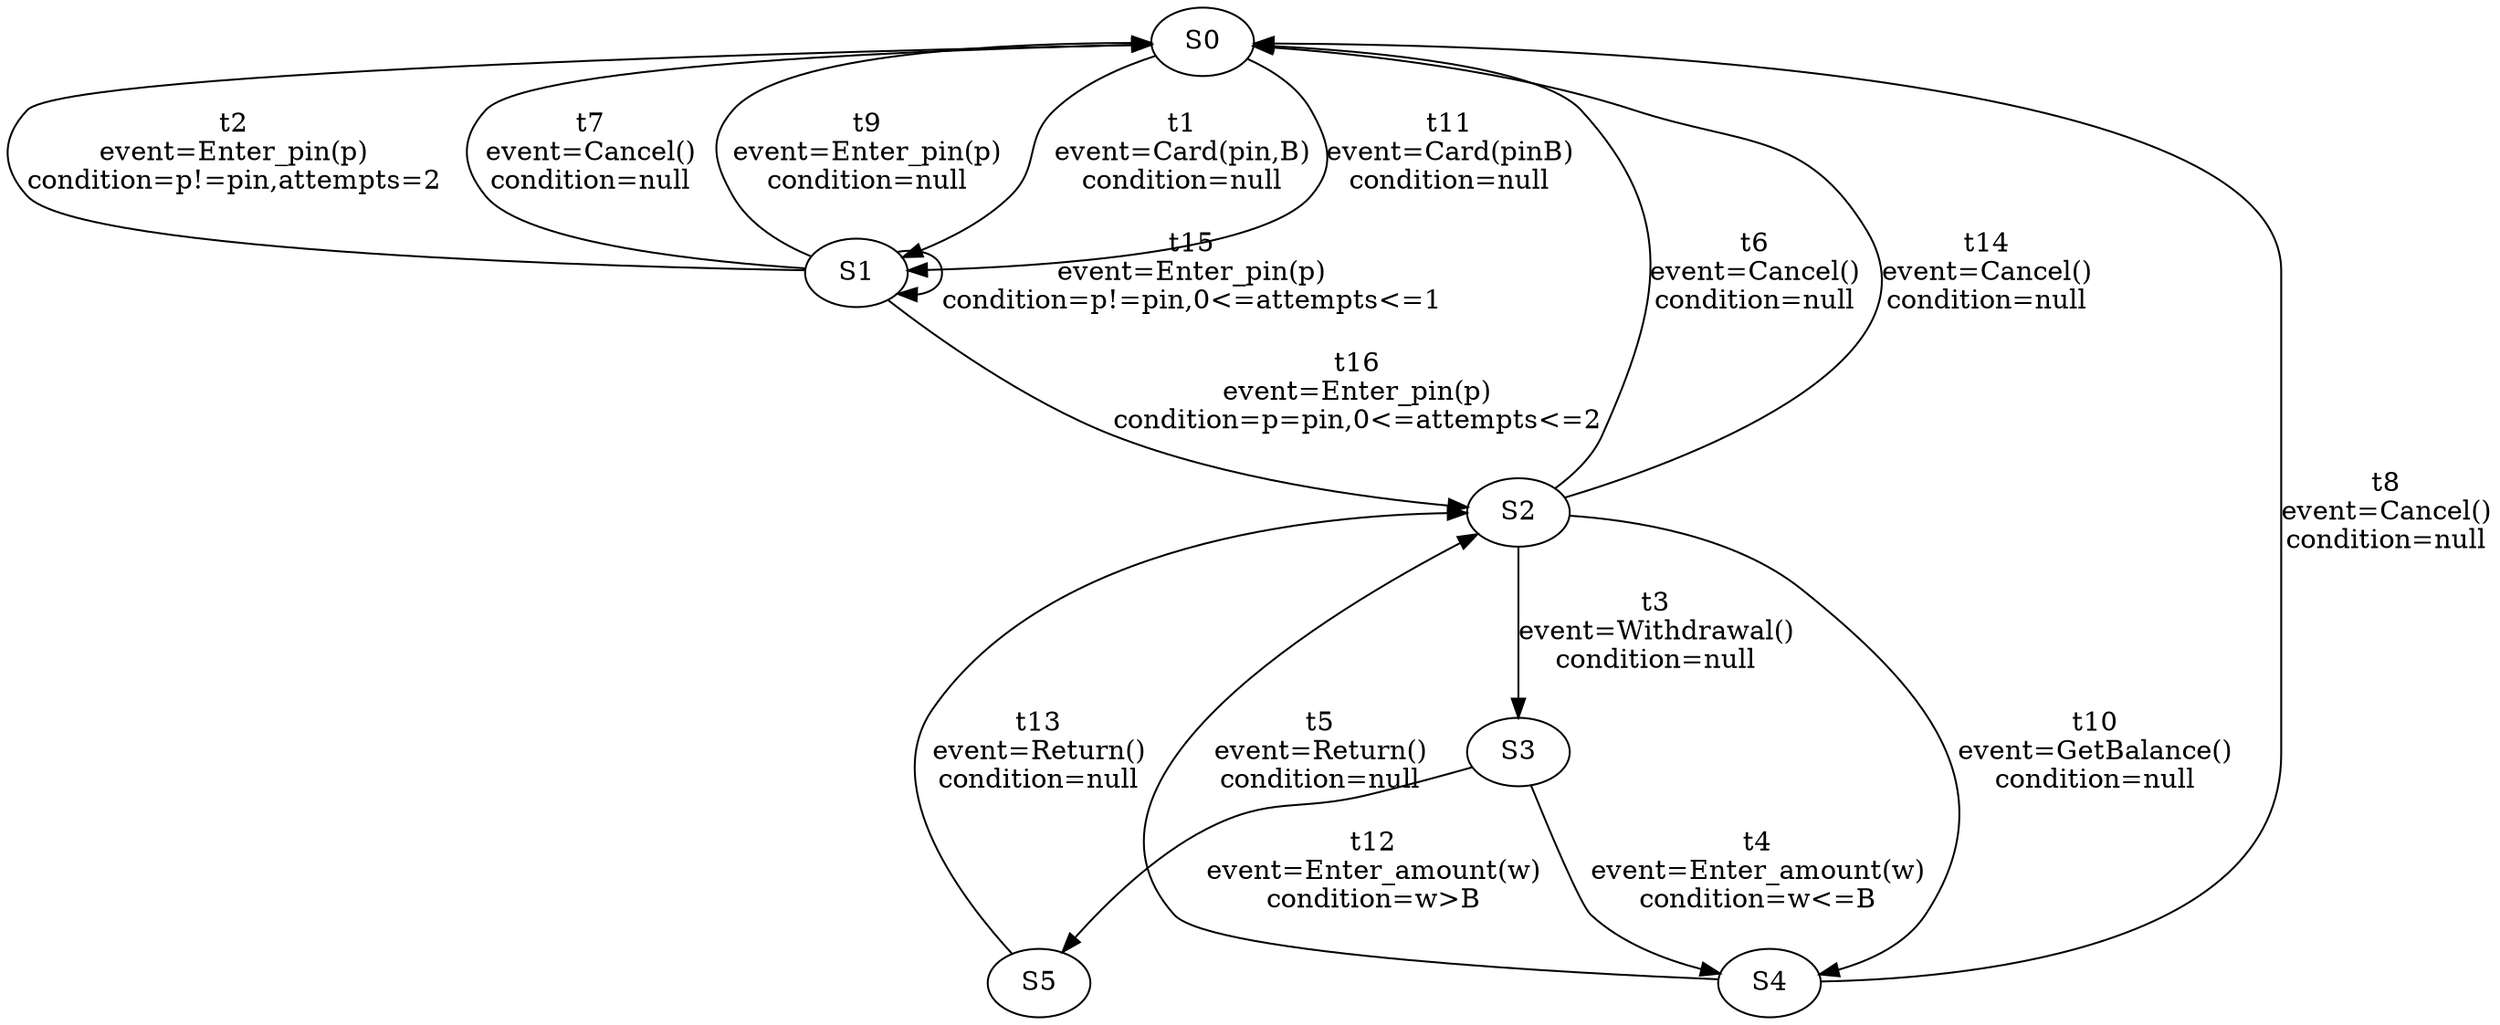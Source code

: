digraph g {
 S0 -> S1 [ label="t1
event=Card(pin,B)
condition=null" ];
 S1 -> S0 [ label="t2
event=Enter_pin(p)
condition=p!=pin,attempts=2" ];
 S2 -> S3 [ label="t3
event=Withdrawal()
condition=null" ];
 S3 -> S4 [ label="t4
event=Enter_amount(w)
condition=w<=B" ];
 S4 -> S2 [ label="t5
event=Return()
condition=null" ];
 S2 -> S0 [ label="t6
event=Cancel()
condition=null" ];
 S1 -> S0 [ label="t7
event=Cancel()
condition=null" ];
 S4 -> S0 [ label="t8
event=Cancel()
condition=null" ];
 S1 -> S0 [ label="t9
event=Enter_pin(p)
condition=null" ];
 S2 -> S4 [ label="t10
event=GetBalance()
condition=null" ];
 S0 -> S1 [ label="t11
event=Card(pinB)
condition=null" ];
 S3 -> S5 [ label="t12
event=Enter_amount(w)
condition=w>B" ];
 S5 -> S2 [ label="t13
event=Return()
condition=null" ];
 S2 -> S0 [ label="t14
event=Cancel()
condition=null" ];
 S1 -> S1 [ label="t15
event=Enter_pin(p)
condition=p!=pin,0<=attempts<=1" ];
 S1 -> S2 [ label="t16
event=Enter_pin(p)
condition=p=pin,0<=attempts<=2" ];
}

